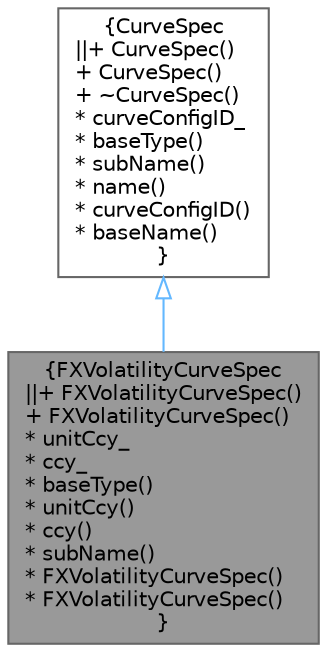 digraph "FXVolatilityCurveSpec"
{
 // INTERACTIVE_SVG=YES
 // LATEX_PDF_SIZE
  bgcolor="transparent";
  edge [fontname=Helvetica,fontsize=10,labelfontname=Helvetica,labelfontsize=10];
  node [fontname=Helvetica,fontsize=10,shape=box,height=0.2,width=0.4];
  Node1 [label="{FXVolatilityCurveSpec\n||+ FXVolatilityCurveSpec()\l+ FXVolatilityCurveSpec()\l* unitCcy_\l* ccy_\l* baseType()\l* unitCcy()\l* ccy()\l* subName()\l* FXVolatilityCurveSpec()\l* FXVolatilityCurveSpec()\l}",height=0.2,width=0.4,color="gray40", fillcolor="grey60", style="filled", fontcolor="black",tooltip="FX Volatility curve description."];
  Node2 -> Node1 [dir="back",color="steelblue1",style="solid",arrowtail="onormal"];
  Node2 [label="{CurveSpec\n||+ CurveSpec()\l+ CurveSpec()\l+ ~CurveSpec()\l* curveConfigID_\l* baseType()\l* subName()\l* name()\l* curveConfigID()\l* baseName()\l}",height=0.2,width=0.4,color="gray40", fillcolor="white", style="filled",URL="$classore_1_1data_1_1_curve_spec.html",tooltip="Curve Specification."];
}
